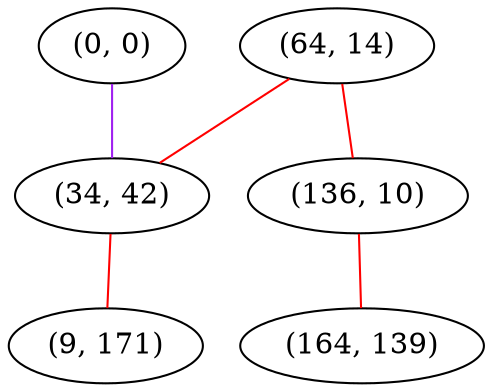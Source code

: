 graph "" {
"(0, 0)";
"(64, 14)";
"(136, 10)";
"(34, 42)";
"(9, 171)";
"(164, 139)";
"(0, 0)" -- "(34, 42)"  [color=purple, key=0, weight=4];
"(64, 14)" -- "(136, 10)"  [color=red, key=0, weight=1];
"(64, 14)" -- "(34, 42)"  [color=red, key=0, weight=1];
"(136, 10)" -- "(164, 139)"  [color=red, key=0, weight=1];
"(34, 42)" -- "(9, 171)"  [color=red, key=0, weight=1];
}
